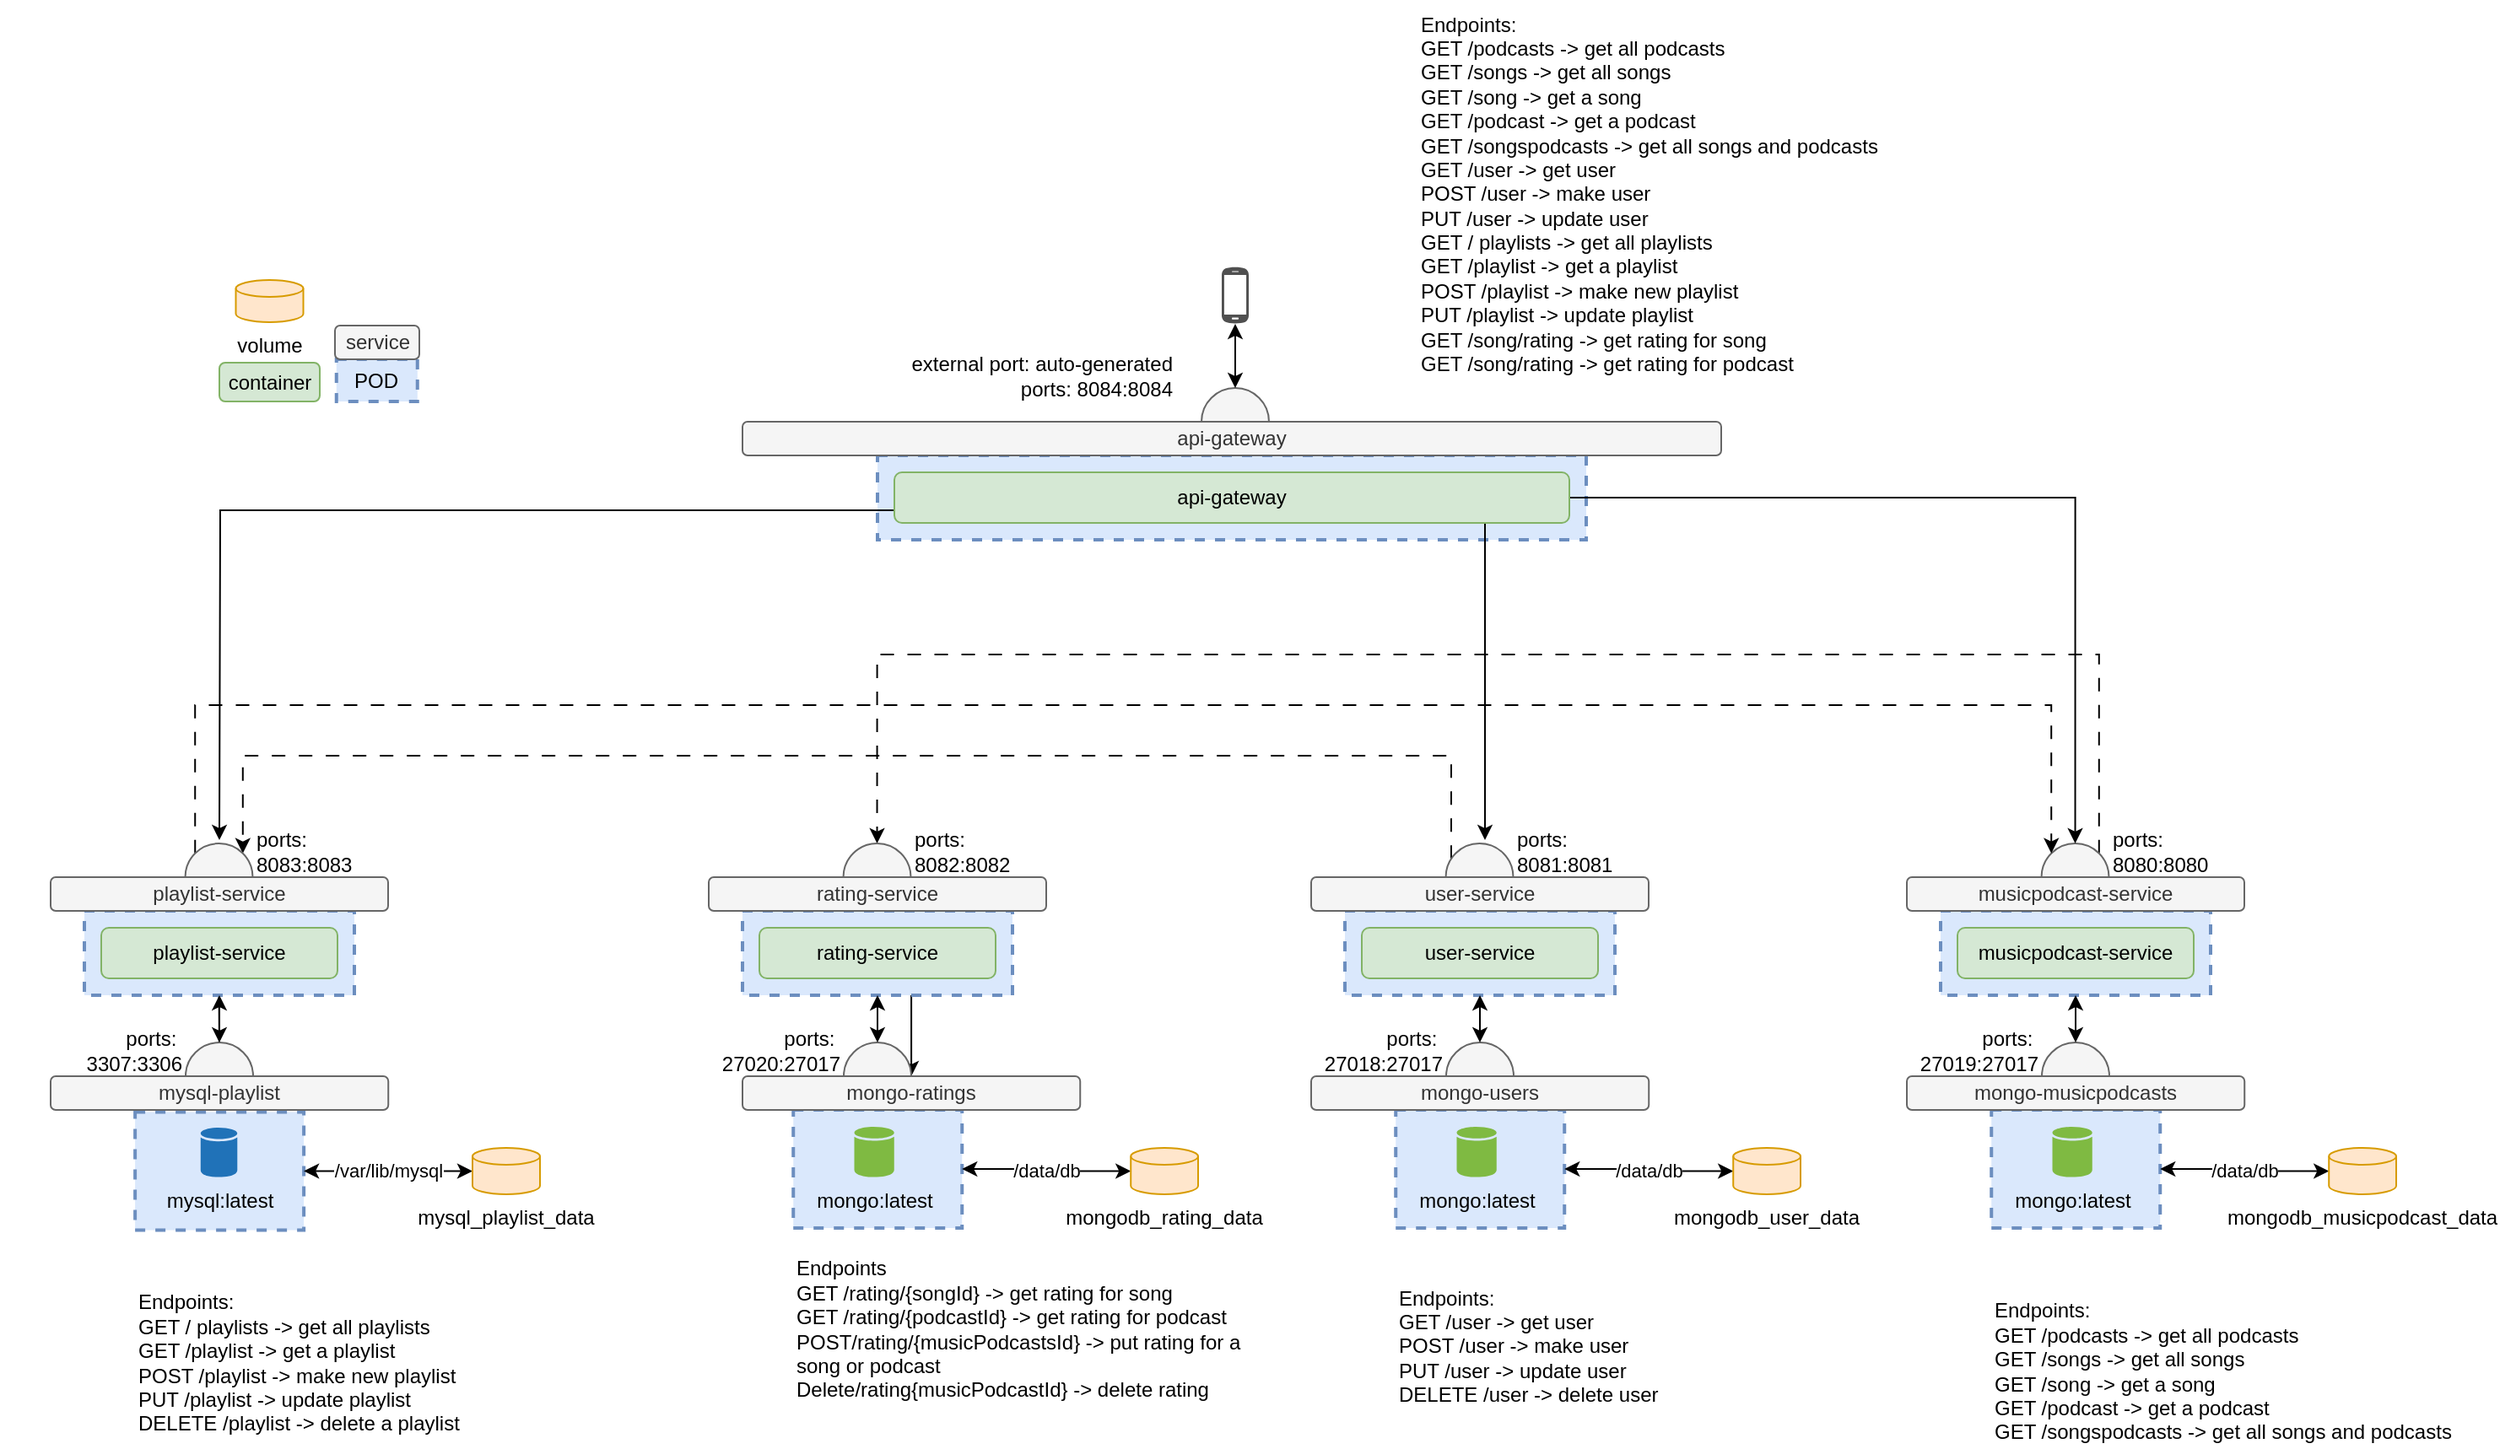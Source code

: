 <mxfile version="22.0.8" type="github">
  <diagram name="Page-1" id="NBVJEllzR1ZUASM5w6jj">
    <mxGraphModel dx="553" dy="746" grid="1" gridSize="10" guides="1" tooltips="1" connect="1" arrows="1" fold="1" page="1" pageScale="1" pageWidth="827" pageHeight="1169" math="0" shadow="0">
      <root>
        <mxCell id="0" />
        <mxCell id="1" parent="0" />
        <mxCell id="QcWOiemHpY6lAmE6clA4-86" value="" style="rounded=0;whiteSpace=wrap;html=1;strokeColor=#6c8ebf;dashed=1;strokeWidth=2;fillColor=#dae8fc;" parent="1" vertex="1">
          <mxGeometry x="130.06" y="691.25" width="100" height="70" as="geometry" />
        </mxCell>
        <mxCell id="QcWOiemHpY6lAmE6clA4-109" style="edgeStyle=orthogonalEdgeStyle;rounded=0;orthogonalLoop=1;jettySize=auto;html=1;exitX=1;exitY=0;exitDx=0;exitDy=0;entryX=0.5;entryY=0;entryDx=0;entryDy=0;dashed=1;dashPattern=8 8;" parent="1" source="QcWOiemHpY6lAmE6clA4-1" target="QcWOiemHpY6lAmE6clA4-27" edge="1">
          <mxGeometry relative="1" as="geometry">
            <Array as="points">
              <mxPoint x="1294" y="420" />
              <mxPoint x="570" y="420" />
            </Array>
          </mxGeometry>
        </mxCell>
        <mxCell id="QcWOiemHpY6lAmE6clA4-1" value="" style="ellipse;whiteSpace=wrap;html=1;aspect=fixed;strokeWidth=1;fillColor=#f5f5f5;strokeColor=#666666;fontColor=#333333;" parent="1" vertex="1">
          <mxGeometry x="1259.76" y="532" width="40" height="40" as="geometry" />
        </mxCell>
        <mxCell id="QcWOiemHpY6lAmE6clA4-2" value="" style="rounded=0;whiteSpace=wrap;html=1;strokeColor=#6c8ebf;dashed=1;strokeWidth=2;fillColor=#dae8fc;" parent="1" vertex="1">
          <mxGeometry x="1200" y="572" width="160" height="50" as="geometry" />
        </mxCell>
        <mxCell id="QcWOiemHpY6lAmE6clA4-3" value="" style="rounded=0;whiteSpace=wrap;html=1;strokeColor=#6c8ebf;dashed=1;strokeWidth=2;fillColor=#dae8fc;" parent="1" vertex="1">
          <mxGeometry x="1230.12" y="690" width="100" height="70" as="geometry" />
        </mxCell>
        <mxCell id="QcWOiemHpY6lAmE6clA4-4" value="musicpodcast-service" style="rounded=1;whiteSpace=wrap;html=1;fillColor=#d5e8d4;strokeColor=#82b366;" parent="1" vertex="1">
          <mxGeometry x="1210" y="582" width="140" height="30" as="geometry" />
        </mxCell>
        <mxCell id="QcWOiemHpY6lAmE6clA4-5" value="musicpodcast-service" style="rounded=1;whiteSpace=wrap;html=1;fillColor=#f5f5f5;strokeColor=#666666;fontColor=#333333;" parent="1" vertex="1">
          <mxGeometry x="1180" y="552" width="200" height="20" as="geometry" />
        </mxCell>
        <mxCell id="QcWOiemHpY6lAmE6clA4-6" value="mongo:latest" style="shadow=0;dashed=0;html=1;strokeColor=none;labelPosition=center;verticalLabelPosition=bottom;verticalAlign=top;outlineConnect=0;align=center;shape=mxgraph.office.databases.database;fillColor=#7FBA42;" parent="1" vertex="1">
          <mxGeometry x="1266.25" y="700" width="23.63" height="30" as="geometry" />
        </mxCell>
        <mxCell id="QcWOiemHpY6lAmE6clA4-7" value="&lt;div&gt;ports:&lt;/div&gt;&lt;div&gt;8080:&lt;span style=&quot;background-color: initial;&quot;&gt;8080&lt;/span&gt;&lt;/div&gt;" style="text;html=1;strokeColor=none;fillColor=none;align=left;verticalAlign=middle;whiteSpace=wrap;rounded=0;" parent="1" vertex="1">
          <mxGeometry x="1299.76" y="522" width="109" height="30" as="geometry" />
        </mxCell>
        <mxCell id="QcWOiemHpY6lAmE6clA4-8" value="" style="ellipse;whiteSpace=wrap;html=1;aspect=fixed;strokeWidth=1;fillColor=#f5f5f5;strokeColor=#666666;fontColor=#333333;" parent="1" vertex="1">
          <mxGeometry x="1260" y="650" width="40" height="40" as="geometry" />
        </mxCell>
        <mxCell id="QcWOiemHpY6lAmE6clA4-9" value="mongo-musicpodcasts" style="rounded=1;whiteSpace=wrap;html=1;fillColor=#f5f5f5;strokeColor=#666666;fontColor=#333333;" parent="1" vertex="1">
          <mxGeometry x="1180" y="670" width="200.12" height="20" as="geometry" />
        </mxCell>
        <mxCell id="QcWOiemHpY6lAmE6clA4-10" value="" style="endArrow=classic;startArrow=classic;html=1;exitX=0.5;exitY=1;exitDx=0;exitDy=0;entryX=0.5;entryY=0;entryDx=0;entryDy=0;" parent="1" source="QcWOiemHpY6lAmE6clA4-2" target="QcWOiemHpY6lAmE6clA4-8" edge="1">
          <mxGeometry width="50" height="50" relative="1" as="geometry">
            <mxPoint x="970" y="632" as="sourcePoint" />
            <mxPoint x="969.88" y="660" as="targetPoint" />
          </mxGeometry>
        </mxCell>
        <mxCell id="QcWOiemHpY6lAmE6clA4-11" value="/data/db" style="edgeStyle=orthogonalEdgeStyle;rounded=0;orthogonalLoop=1;jettySize=auto;html=1;entryX=1;entryY=0.5;entryDx=0;entryDy=0;startArrow=classic;startFill=1;" parent="1" source="QcWOiemHpY6lAmE6clA4-12" target="QcWOiemHpY6lAmE6clA4-3" edge="1">
          <mxGeometry relative="1" as="geometry" />
        </mxCell>
        <mxCell id="QcWOiemHpY6lAmE6clA4-12" value="mongodb_musicpodcast_data" style="shape=cylinder3;whiteSpace=wrap;html=1;boundedLbl=1;backgroundOutline=1;size=5;verticalAlign=top;labelPosition=center;verticalLabelPosition=bottom;align=center;fillColor=#ffe6cc;strokeColor=#d79b00;" parent="1" vertex="1">
          <mxGeometry x="1430.12" y="712.5" width="39.88" height="27.5" as="geometry" />
        </mxCell>
        <mxCell id="QcWOiemHpY6lAmE6clA4-106" style="edgeStyle=orthogonalEdgeStyle;rounded=0;orthogonalLoop=1;jettySize=auto;html=1;entryX=1;entryY=0;entryDx=0;entryDy=0;dashed=1;dashPattern=8 8;" parent="1" source="QcWOiemHpY6lAmE6clA4-15" target="QcWOiemHpY6lAmE6clA4-84" edge="1">
          <mxGeometry relative="1" as="geometry">
            <Array as="points">
              <mxPoint x="910" y="480" />
              <mxPoint x="194" y="480" />
            </Array>
          </mxGeometry>
        </mxCell>
        <mxCell id="QcWOiemHpY6lAmE6clA4-15" value="" style="ellipse;whiteSpace=wrap;html=1;aspect=fixed;strokeWidth=1;fillColor=#f5f5f5;strokeColor=#666666;fontColor=#333333;" parent="1" vertex="1">
          <mxGeometry x="906.76" y="532" width="40" height="40" as="geometry" />
        </mxCell>
        <mxCell id="QcWOiemHpY6lAmE6clA4-16" value="" style="rounded=0;whiteSpace=wrap;html=1;strokeColor=#6c8ebf;dashed=1;strokeWidth=2;fillColor=#dae8fc;" parent="1" vertex="1">
          <mxGeometry x="847" y="572" width="160" height="50" as="geometry" />
        </mxCell>
        <mxCell id="QcWOiemHpY6lAmE6clA4-17" value="" style="rounded=0;whiteSpace=wrap;html=1;strokeColor=#6c8ebf;dashed=1;strokeWidth=2;fillColor=#dae8fc;" parent="1" vertex="1">
          <mxGeometry x="877.12" y="690" width="100" height="70" as="geometry" />
        </mxCell>
        <mxCell id="QcWOiemHpY6lAmE6clA4-18" value="user-service" style="rounded=1;whiteSpace=wrap;html=1;fillColor=#d5e8d4;strokeColor=#82b366;" parent="1" vertex="1">
          <mxGeometry x="857" y="582" width="140" height="30" as="geometry" />
        </mxCell>
        <mxCell id="QcWOiemHpY6lAmE6clA4-19" value="user-service" style="rounded=1;whiteSpace=wrap;html=1;fillColor=#f5f5f5;strokeColor=#666666;fontColor=#333333;" parent="1" vertex="1">
          <mxGeometry x="827" y="552" width="200" height="20" as="geometry" />
        </mxCell>
        <mxCell id="QcWOiemHpY6lAmE6clA4-20" value="mongo:latest" style="shadow=0;dashed=0;html=1;strokeColor=none;labelPosition=center;verticalLabelPosition=bottom;verticalAlign=top;outlineConnect=0;align=center;shape=mxgraph.office.databases.database;fillColor=#7FBA42;" parent="1" vertex="1">
          <mxGeometry x="913.25" y="700" width="23.63" height="30" as="geometry" />
        </mxCell>
        <mxCell id="QcWOiemHpY6lAmE6clA4-21" value="&lt;div&gt;ports:&lt;/div&gt;&lt;div&gt;8081:&lt;span style=&quot;background-color: initial;&quot;&gt;8081&lt;/span&gt;&lt;/div&gt;" style="text;html=1;strokeColor=none;fillColor=none;align=left;verticalAlign=middle;whiteSpace=wrap;rounded=0;" parent="1" vertex="1">
          <mxGeometry x="946.76" y="522" width="109" height="30" as="geometry" />
        </mxCell>
        <mxCell id="QcWOiemHpY6lAmE6clA4-22" value="" style="ellipse;whiteSpace=wrap;html=1;aspect=fixed;strokeWidth=1;fillColor=#f5f5f5;strokeColor=#666666;fontColor=#333333;" parent="1" vertex="1">
          <mxGeometry x="907" y="650" width="40" height="40" as="geometry" />
        </mxCell>
        <mxCell id="QcWOiemHpY6lAmE6clA4-23" value="mongo-users" style="rounded=1;whiteSpace=wrap;html=1;fillColor=#f5f5f5;strokeColor=#666666;fontColor=#333333;" parent="1" vertex="1">
          <mxGeometry x="827" y="670" width="200.12" height="20" as="geometry" />
        </mxCell>
        <mxCell id="QcWOiemHpY6lAmE6clA4-24" value="" style="endArrow=classic;startArrow=classic;html=1;exitX=0.5;exitY=1;exitDx=0;exitDy=0;entryX=0.5;entryY=0;entryDx=0;entryDy=0;" parent="1" source="QcWOiemHpY6lAmE6clA4-16" target="QcWOiemHpY6lAmE6clA4-22" edge="1">
          <mxGeometry width="50" height="50" relative="1" as="geometry">
            <mxPoint x="617" y="632" as="sourcePoint" />
            <mxPoint x="616.88" y="660" as="targetPoint" />
          </mxGeometry>
        </mxCell>
        <mxCell id="QcWOiemHpY6lAmE6clA4-25" value="/data/db" style="edgeStyle=orthogonalEdgeStyle;rounded=0;orthogonalLoop=1;jettySize=auto;html=1;entryX=1;entryY=0.5;entryDx=0;entryDy=0;startArrow=classic;startFill=1;" parent="1" source="QcWOiemHpY6lAmE6clA4-26" target="QcWOiemHpY6lAmE6clA4-17" edge="1">
          <mxGeometry relative="1" as="geometry" />
        </mxCell>
        <mxCell id="QcWOiemHpY6lAmE6clA4-26" value="mongodb_user_data" style="shape=cylinder3;whiteSpace=wrap;html=1;boundedLbl=1;backgroundOutline=1;size=5;verticalAlign=top;labelPosition=center;verticalLabelPosition=bottom;align=center;fillColor=#ffe6cc;strokeColor=#d79b00;" parent="1" vertex="1">
          <mxGeometry x="1077.12" y="712.5" width="39.88" height="27.5" as="geometry" />
        </mxCell>
        <mxCell id="QcWOiemHpY6lAmE6clA4-39" value="" style="edgeStyle=orthogonalEdgeStyle;rounded=0;orthogonalLoop=1;jettySize=auto;html=1;" parent="1" source="QcWOiemHpY6lAmE6clA4-27" target="QcWOiemHpY6lAmE6clA4-35" edge="1">
          <mxGeometry relative="1" as="geometry" />
        </mxCell>
        <mxCell id="QcWOiemHpY6lAmE6clA4-27" value="" style="ellipse;whiteSpace=wrap;html=1;aspect=fixed;strokeWidth=1;fillColor=#f5f5f5;strokeColor=#666666;fontColor=#333333;" parent="1" vertex="1">
          <mxGeometry x="549.76" y="532" width="40" height="40" as="geometry" />
        </mxCell>
        <mxCell id="QcWOiemHpY6lAmE6clA4-28" value="" style="rounded=0;whiteSpace=wrap;html=1;strokeColor=#6c8ebf;dashed=1;strokeWidth=2;fillColor=#dae8fc;" parent="1" vertex="1">
          <mxGeometry x="490" y="572" width="160" height="50" as="geometry" />
        </mxCell>
        <mxCell id="QcWOiemHpY6lAmE6clA4-29" value="" style="rounded=0;whiteSpace=wrap;html=1;strokeColor=#6c8ebf;dashed=1;strokeWidth=2;fillColor=#dae8fc;" parent="1" vertex="1">
          <mxGeometry x="520.12" y="690" width="100" height="70" as="geometry" />
        </mxCell>
        <mxCell id="QcWOiemHpY6lAmE6clA4-30" value="rating-service" style="rounded=1;whiteSpace=wrap;html=1;fillColor=#d5e8d4;strokeColor=#82b366;" parent="1" vertex="1">
          <mxGeometry x="500" y="582" width="140" height="30" as="geometry" />
        </mxCell>
        <mxCell id="QcWOiemHpY6lAmE6clA4-31" value="rating-service" style="rounded=1;whiteSpace=wrap;html=1;fillColor=#f5f5f5;strokeColor=#666666;fontColor=#333333;" parent="1" vertex="1">
          <mxGeometry x="470" y="552" width="200" height="20" as="geometry" />
        </mxCell>
        <mxCell id="QcWOiemHpY6lAmE6clA4-32" value="mongo:latest" style="shadow=0;dashed=0;html=1;strokeColor=none;labelPosition=center;verticalLabelPosition=bottom;verticalAlign=top;outlineConnect=0;align=center;shape=mxgraph.office.databases.database;fillColor=#7FBA42;" parent="1" vertex="1">
          <mxGeometry x="556.25" y="700" width="23.63" height="30" as="geometry" />
        </mxCell>
        <mxCell id="QcWOiemHpY6lAmE6clA4-33" value="&lt;div&gt;ports:&lt;/div&gt;&lt;div&gt;8082:&lt;span style=&quot;background-color: initial;&quot;&gt;8082&lt;/span&gt;&lt;/div&gt;" style="text;html=1;strokeColor=none;fillColor=none;align=left;verticalAlign=middle;whiteSpace=wrap;rounded=0;" parent="1" vertex="1">
          <mxGeometry x="589.76" y="522" width="109" height="30" as="geometry" />
        </mxCell>
        <mxCell id="QcWOiemHpY6lAmE6clA4-34" value="" style="ellipse;whiteSpace=wrap;html=1;aspect=fixed;strokeWidth=1;fillColor=#f5f5f5;strokeColor=#666666;fontColor=#333333;" parent="1" vertex="1">
          <mxGeometry x="550" y="650" width="40" height="40" as="geometry" />
        </mxCell>
        <mxCell id="QcWOiemHpY6lAmE6clA4-35" value="mongo-ratings" style="rounded=1;whiteSpace=wrap;html=1;fillColor=#f5f5f5;strokeColor=#666666;fontColor=#333333;" parent="1" vertex="1">
          <mxGeometry x="490" y="670" width="200.12" height="20" as="geometry" />
        </mxCell>
        <mxCell id="QcWOiemHpY6lAmE6clA4-36" value="" style="endArrow=classic;startArrow=classic;html=1;exitX=0.5;exitY=1;exitDx=0;exitDy=0;entryX=0.5;entryY=0;entryDx=0;entryDy=0;" parent="1" source="QcWOiemHpY6lAmE6clA4-28" target="QcWOiemHpY6lAmE6clA4-34" edge="1">
          <mxGeometry width="50" height="50" relative="1" as="geometry">
            <mxPoint x="260" y="632" as="sourcePoint" />
            <mxPoint x="259.88" y="660" as="targetPoint" />
          </mxGeometry>
        </mxCell>
        <mxCell id="QcWOiemHpY6lAmE6clA4-37" value="/data/db" style="edgeStyle=orthogonalEdgeStyle;rounded=0;orthogonalLoop=1;jettySize=auto;html=1;entryX=1;entryY=0.5;entryDx=0;entryDy=0;startArrow=classic;startFill=1;" parent="1" source="QcWOiemHpY6lAmE6clA4-38" target="QcWOiemHpY6lAmE6clA4-29" edge="1">
          <mxGeometry relative="1" as="geometry" />
        </mxCell>
        <mxCell id="QcWOiemHpY6lAmE6clA4-38" value="mongodb_rating_data" style="shape=cylinder3;whiteSpace=wrap;html=1;boundedLbl=1;backgroundOutline=1;size=5;verticalAlign=top;labelPosition=center;verticalLabelPosition=bottom;align=center;fillColor=#ffe6cc;strokeColor=#d79b00;" parent="1" vertex="1">
          <mxGeometry x="720.12" y="712.5" width="39.88" height="27.5" as="geometry" />
        </mxCell>
        <mxCell id="QcWOiemHpY6lAmE6clA4-83" value="" style="edgeStyle=orthogonalEdgeStyle;rounded=0;orthogonalLoop=1;jettySize=auto;html=1;" parent="1" source="QcWOiemHpY6lAmE6clA4-84" target="QcWOiemHpY6lAmE6clA4-92" edge="1">
          <mxGeometry relative="1" as="geometry" />
        </mxCell>
        <mxCell id="QcWOiemHpY6lAmE6clA4-108" style="edgeStyle=orthogonalEdgeStyle;rounded=0;orthogonalLoop=1;jettySize=auto;html=1;exitX=0;exitY=0;exitDx=0;exitDy=0;entryX=0;entryY=0;entryDx=0;entryDy=0;dashed=1;dashPattern=8 8;" parent="1" source="QcWOiemHpY6lAmE6clA4-84" target="QcWOiemHpY6lAmE6clA4-1" edge="1">
          <mxGeometry relative="1" as="geometry">
            <Array as="points">
              <mxPoint x="166" y="450" />
              <mxPoint x="1266" y="450" />
            </Array>
          </mxGeometry>
        </mxCell>
        <mxCell id="QcWOiemHpY6lAmE6clA4-84" value="" style="ellipse;whiteSpace=wrap;html=1;aspect=fixed;strokeWidth=1;fillColor=#f5f5f5;strokeColor=#666666;fontColor=#333333;" parent="1" vertex="1">
          <mxGeometry x="159.76" y="532" width="40" height="40" as="geometry" />
        </mxCell>
        <mxCell id="QcWOiemHpY6lAmE6clA4-85" value="" style="rounded=0;whiteSpace=wrap;html=1;strokeColor=#6c8ebf;dashed=1;strokeWidth=2;fillColor=#dae8fc;" parent="1" vertex="1">
          <mxGeometry x="100" y="572" width="160" height="50" as="geometry" />
        </mxCell>
        <mxCell id="QcWOiemHpY6lAmE6clA4-87" value="playlist-service" style="rounded=1;whiteSpace=wrap;html=1;fillColor=#d5e8d4;strokeColor=#82b366;" parent="1" vertex="1">
          <mxGeometry x="110" y="582" width="140" height="30" as="geometry" />
        </mxCell>
        <mxCell id="QcWOiemHpY6lAmE6clA4-88" value="playlist-service" style="rounded=1;whiteSpace=wrap;html=1;fillColor=#f5f5f5;strokeColor=#666666;fontColor=#333333;" parent="1" vertex="1">
          <mxGeometry x="80" y="552" width="200" height="20" as="geometry" />
        </mxCell>
        <mxCell id="QcWOiemHpY6lAmE6clA4-90" value="&lt;div&gt;ports:&lt;/div&gt;&lt;div&gt;8083:&lt;span style=&quot;background-color: initial;&quot;&gt;8083&lt;/span&gt;&lt;/div&gt;" style="text;html=1;strokeColor=none;fillColor=none;align=left;verticalAlign=middle;whiteSpace=wrap;rounded=0;" parent="1" vertex="1">
          <mxGeometry x="199.76" y="522" width="109" height="30" as="geometry" />
        </mxCell>
        <mxCell id="QcWOiemHpY6lAmE6clA4-91" value="" style="ellipse;whiteSpace=wrap;html=1;aspect=fixed;strokeWidth=1;fillColor=#f5f5f5;strokeColor=#666666;fontColor=#333333;" parent="1" vertex="1">
          <mxGeometry x="160" y="650" width="40" height="40" as="geometry" />
        </mxCell>
        <mxCell id="QcWOiemHpY6lAmE6clA4-92" value="mysql-playlist&lt;br&gt;" style="rounded=1;whiteSpace=wrap;html=1;fillColor=#f5f5f5;strokeColor=#666666;fontColor=#333333;" parent="1" vertex="1">
          <mxGeometry x="80" y="670" width="200.12" height="20" as="geometry" />
        </mxCell>
        <mxCell id="QcWOiemHpY6lAmE6clA4-93" value="" style="endArrow=classic;startArrow=classic;html=1;exitX=0.5;exitY=1;exitDx=0;exitDy=0;entryX=0.5;entryY=0;entryDx=0;entryDy=0;" parent="1" source="QcWOiemHpY6lAmE6clA4-85" target="QcWOiemHpY6lAmE6clA4-91" edge="1">
          <mxGeometry width="50" height="50" relative="1" as="geometry">
            <mxPoint x="-130" y="632" as="sourcePoint" />
            <mxPoint x="-130.12" y="660" as="targetPoint" />
          </mxGeometry>
        </mxCell>
        <mxCell id="QcWOiemHpY6lAmE6clA4-94" value="/var/lib/mysql" style="edgeStyle=orthogonalEdgeStyle;rounded=0;orthogonalLoop=1;jettySize=auto;html=1;entryX=1;entryY=0.5;entryDx=0;entryDy=0;startArrow=classic;startFill=1;" parent="1" source="QcWOiemHpY6lAmE6clA4-95" target="QcWOiemHpY6lAmE6clA4-86" edge="1">
          <mxGeometry relative="1" as="geometry" />
        </mxCell>
        <mxCell id="QcWOiemHpY6lAmE6clA4-95" value="mysql_playlist_data" style="shape=cylinder3;whiteSpace=wrap;html=1;boundedLbl=1;backgroundOutline=1;size=5;verticalAlign=top;labelPosition=center;verticalLabelPosition=bottom;align=center;fillColor=#ffe6cc;strokeColor=#d79b00;" parent="1" vertex="1">
          <mxGeometry x="330" y="712.5" width="40" height="27.5" as="geometry" />
        </mxCell>
        <mxCell id="QcWOiemHpY6lAmE6clA4-73" value="mysql:latest" style="shadow=0;dashed=0;html=1;strokeColor=none;labelPosition=center;verticalLabelPosition=bottom;verticalAlign=top;outlineConnect=0;align=center;shape=mxgraph.office.databases.database;fillColor=#2072B8;" parent="1" vertex="1">
          <mxGeometry x="168.89" y="700.5" width="21.75" height="29.5" as="geometry" />
        </mxCell>
        <mxCell id="QcWOiemHpY6lAmE6clA4-96" value="&lt;div&gt;&lt;span&gt;ports:&amp;nbsp;&lt;/span&gt;&lt;br&gt;&lt;/div&gt;3307:3306" style="text;html=1;strokeColor=none;fillColor=none;align=right;verticalAlign=middle;whiteSpace=wrap;rounded=0;" parent="1" vertex="1">
          <mxGeometry x="50.76" y="640" width="109" height="30" as="geometry" />
        </mxCell>
        <mxCell id="QcWOiemHpY6lAmE6clA4-97" value="&lt;div&gt;&lt;span&gt;ports:&amp;nbsp;&lt;/span&gt;&lt;br&gt;&lt;/div&gt;27020:27017" style="text;html=1;strokeColor=none;fillColor=none;align=right;verticalAlign=middle;whiteSpace=wrap;rounded=0;" parent="1" vertex="1">
          <mxGeometry x="441" y="640" width="109" height="30" as="geometry" />
        </mxCell>
        <mxCell id="QcWOiemHpY6lAmE6clA4-98" value="&lt;div&gt;&lt;span&gt;ports:&amp;nbsp;&lt;/span&gt;&lt;br&gt;&lt;/div&gt;27019:27017" style="text;html=1;strokeColor=none;fillColor=none;align=right;verticalAlign=middle;whiteSpace=wrap;rounded=0;" parent="1" vertex="1">
          <mxGeometry x="1150.76" y="640" width="109" height="30" as="geometry" />
        </mxCell>
        <mxCell id="QcWOiemHpY6lAmE6clA4-99" value="&lt;div&gt;&lt;span&gt;ports:&amp;nbsp;&lt;/span&gt;&lt;br&gt;&lt;/div&gt;27018:27017" style="text;html=1;strokeColor=none;fillColor=none;align=right;verticalAlign=middle;whiteSpace=wrap;rounded=0;" parent="1" vertex="1">
          <mxGeometry x="798" y="640" width="109" height="30" as="geometry" />
        </mxCell>
        <mxCell id="QcWOiemHpY6lAmE6clA4-102" value="POD" style="rounded=0;whiteSpace=wrap;html=1;strokeColor=#6c8ebf;dashed=1;fillColor=#dae8fc;strokeWidth=2;" parent="1" vertex="1">
          <mxGeometry x="249.38" y="245" width="48" height="25" as="geometry" />
        </mxCell>
        <mxCell id="QcWOiemHpY6lAmE6clA4-103" value="service" style="rounded=1;whiteSpace=wrap;html=1;fillColor=#f5f5f5;strokeColor=#666666;fontColor=#333333;" parent="1" vertex="1">
          <mxGeometry x="248.5" y="225" width="50" height="20" as="geometry" />
        </mxCell>
        <mxCell id="QcWOiemHpY6lAmE6clA4-104" value="container" style="rounded=1;whiteSpace=wrap;html=1;fillColor=#d5e8d4;strokeColor=#82b366;" parent="1" vertex="1">
          <mxGeometry x="180" y="247" width="59.5" height="23" as="geometry" />
        </mxCell>
        <mxCell id="QcWOiemHpY6lAmE6clA4-105" value="volume" style="shape=cylinder3;whiteSpace=wrap;html=1;boundedLbl=1;backgroundOutline=1;size=5;verticalAlign=top;labelPosition=center;verticalLabelPosition=bottom;align=center;fillColor=#ffe6cc;strokeColor=#d79b00;" parent="1" vertex="1">
          <mxGeometry x="189.75" y="198" width="40" height="25" as="geometry" />
        </mxCell>
        <mxCell id="QcWOiemHpY6lAmE6clA4-110" value="" style="pointerEvents=1;shadow=0;dashed=0;html=1;strokeColor=none;fillColor=#505050;labelPosition=center;verticalLabelPosition=bottom;verticalAlign=top;outlineConnect=0;align=center;shape=mxgraph.office.devices.cell_phone_android_standalone;" parent="1" vertex="1">
          <mxGeometry x="774" y="190" width="16" height="34" as="geometry" />
        </mxCell>
        <mxCell id="QcWOiemHpY6lAmE6clA4-111" value="" style="rounded=0;whiteSpace=wrap;html=1;strokeColor=#6c8ebf;dashed=1;strokeWidth=2;fillColor=#dae8fc;" parent="1" vertex="1">
          <mxGeometry x="570" y="302" width="420" height="50" as="geometry" />
        </mxCell>
        <mxCell id="QcWOiemHpY6lAmE6clA4-119" style="edgeStyle=orthogonalEdgeStyle;rounded=0;orthogonalLoop=1;jettySize=auto;html=1;exitX=0;exitY=0.75;exitDx=0;exitDy=0;" parent="1" source="QcWOiemHpY6lAmE6clA4-112" edge="1">
          <mxGeometry relative="1" as="geometry">
            <mxPoint x="180" y="530" as="targetPoint" />
          </mxGeometry>
        </mxCell>
        <mxCell id="QcWOiemHpY6lAmE6clA4-120" style="edgeStyle=orthogonalEdgeStyle;rounded=0;orthogonalLoop=1;jettySize=auto;html=1;exitX=1;exitY=0.5;exitDx=0;exitDy=0;entryX=0.5;entryY=0;entryDx=0;entryDy=0;" parent="1" source="QcWOiemHpY6lAmE6clA4-112" target="QcWOiemHpY6lAmE6clA4-1" edge="1">
          <mxGeometry relative="1" as="geometry" />
        </mxCell>
        <mxCell id="QcWOiemHpY6lAmE6clA4-122" style="edgeStyle=orthogonalEdgeStyle;rounded=0;orthogonalLoop=1;jettySize=auto;html=1;exitX=0.75;exitY=1;exitDx=0;exitDy=0;" parent="1" source="QcWOiemHpY6lAmE6clA4-112" edge="1">
          <mxGeometry relative="1" as="geometry">
            <mxPoint x="930" y="530" as="targetPoint" />
            <Array as="points">
              <mxPoint x="930" y="342" />
            </Array>
          </mxGeometry>
        </mxCell>
        <mxCell id="QcWOiemHpY6lAmE6clA4-112" value="api-gateway" style="rounded=1;whiteSpace=wrap;html=1;fillColor=#d5e8d4;strokeColor=#82b366;" parent="1" vertex="1">
          <mxGeometry x="580" y="312" width="400" height="30" as="geometry" />
        </mxCell>
        <mxCell id="QcWOiemHpY6lAmE6clA4-113" value="" style="ellipse;whiteSpace=wrap;html=1;aspect=fixed;strokeWidth=1;fillColor=#f5f5f5;strokeColor=#666666;fontColor=#333333;" parent="1" vertex="1">
          <mxGeometry x="762" y="262" width="40" height="40" as="geometry" />
        </mxCell>
        <mxCell id="QcWOiemHpY6lAmE6clA4-114" value="api-gateway" style="rounded=1;whiteSpace=wrap;html=1;fillColor=#f5f5f5;strokeColor=#666666;fontColor=#333333;" parent="1" vertex="1">
          <mxGeometry x="490" y="282" width="580" height="20" as="geometry" />
        </mxCell>
        <mxCell id="QcWOiemHpY6lAmE6clA4-115" value="&lt;div&gt;external port: auto-generated&lt;/div&gt;&lt;div&gt;ports: 8084:&lt;span style=&quot;background-color: initial;&quot;&gt;8084&lt;/span&gt;&lt;/div&gt;" style="text;html=1;strokeColor=none;fillColor=none;align=right;verticalAlign=middle;whiteSpace=wrap;rounded=0;" parent="1" vertex="1">
          <mxGeometry x="568.88" y="240" width="178" height="30" as="geometry" />
        </mxCell>
        <mxCell id="QcWOiemHpY6lAmE6clA4-116" value="" style="endArrow=classic;startArrow=classic;html=1;rounded=0;exitX=0.5;exitY=0;exitDx=0;exitDy=0;" parent="1" source="QcWOiemHpY6lAmE6clA4-113" target="QcWOiemHpY6lAmE6clA4-110" edge="1">
          <mxGeometry width="50" height="50" relative="1" as="geometry">
            <mxPoint x="838" y="250" as="sourcePoint" />
            <mxPoint x="888" y="200" as="targetPoint" />
          </mxGeometry>
        </mxCell>
        <mxCell id="QcWOiemHpY6lAmE6clA4-117" value="Endpoints:&lt;br&gt;GET /podcasts -&amp;gt; get all podcasts&lt;br&gt;GET /songs -&amp;gt; get all songs&lt;br&gt;GET /song -&amp;gt; get a song&lt;br&gt;GET /podcast -&amp;gt; get a podcast&lt;br&gt;GET /songspodcasts -&amp;gt; get all songs and podcasts&lt;br&gt;GET /user -&amp;gt; get user&lt;br&gt;POST /user -&amp;gt; make user&lt;br&gt;PUT /user -&amp;gt; update user&lt;br&gt;GET / playlists -&amp;gt; get all playlists&lt;br&gt;GET /playlist -&amp;gt; get a playlist&lt;br&gt;POST /playlist -&amp;gt; make new playlist&lt;br&gt;PUT /playlist -&amp;gt; update playlist&lt;br&gt;GET /song/rating -&amp;gt; get rating for song&lt;br&gt;GET /song/rating -&amp;gt; get rating for podcast" style="text;html=1;strokeColor=none;fillColor=none;align=left;verticalAlign=middle;whiteSpace=wrap;rounded=0;" parent="1" vertex="1">
          <mxGeometry x="890.0" y="32" width="290" height="230" as="geometry" />
        </mxCell>
        <mxCell id="QcWOiemHpY6lAmE6clA4-123" value="Endpoints:&lt;br&gt;GET /podcasts -&amp;gt; get all podcasts&lt;br&gt;GET /songs -&amp;gt; get all songs&lt;br&gt;GET /song -&amp;gt; get a song&lt;br&gt;GET /podcast -&amp;gt; get a podcast&lt;br&gt;GET /songspodcasts -&amp;gt; get all songs and podcasts&lt;br&gt;" style="text;html=1;strokeColor=none;fillColor=none;align=left;verticalAlign=middle;whiteSpace=wrap;rounded=0;" parent="1" vertex="1">
          <mxGeometry x="1230.12" y="800" width="290" height="90" as="geometry" />
        </mxCell>
        <mxCell id="QcWOiemHpY6lAmE6clA4-124" value="Endpoints:&lt;br&gt;GET /user -&amp;gt; get user&lt;br&gt;POST /user -&amp;gt; make user&lt;br&gt;PUT /user -&amp;gt; update user&lt;br&gt;DELETE /user -&amp;gt; delete user" style="text;html=1;strokeColor=none;fillColor=none;align=left;verticalAlign=middle;whiteSpace=wrap;rounded=0;" parent="1" vertex="1">
          <mxGeometry x="877.12" y="800" width="290" height="60" as="geometry" />
        </mxCell>
        <mxCell id="QcWOiemHpY6lAmE6clA4-125" value="Endpoints&lt;br&gt;GET /rating/{songId} -&amp;gt; get rating for song&lt;br&gt;GET /rating/{podcastId} -&amp;gt; get rating for podcast&lt;br&gt;POST/rating/{musicPodcastsId} -&amp;gt; put rating for a song or podcast&lt;br&gt;Delete/rating{musicPodcastId} -&amp;gt; delete rating" style="text;html=1;strokeColor=none;fillColor=none;align=left;verticalAlign=middle;whiteSpace=wrap;rounded=0;" parent="1" vertex="1">
          <mxGeometry x="520.12" y="800" width="290" height="40" as="geometry" />
        </mxCell>
        <mxCell id="QcWOiemHpY6lAmE6clA4-126" value="Endpoints:&lt;br&gt;GET / playlists -&amp;gt; get all playlists&lt;br&gt;GET /playlist -&amp;gt; get a playlist&lt;br&gt;POST /playlist -&amp;gt; make new playlist&lt;br&gt;PUT /playlist -&amp;gt; update playlist&lt;br&gt;DELETE /playlist -&amp;gt; delete a playlist" style="text;html=1;strokeColor=none;fillColor=none;align=left;verticalAlign=middle;whiteSpace=wrap;rounded=0;" parent="1" vertex="1">
          <mxGeometry x="130.06" y="800" width="290" height="80" as="geometry" />
        </mxCell>
      </root>
    </mxGraphModel>
  </diagram>
</mxfile>

